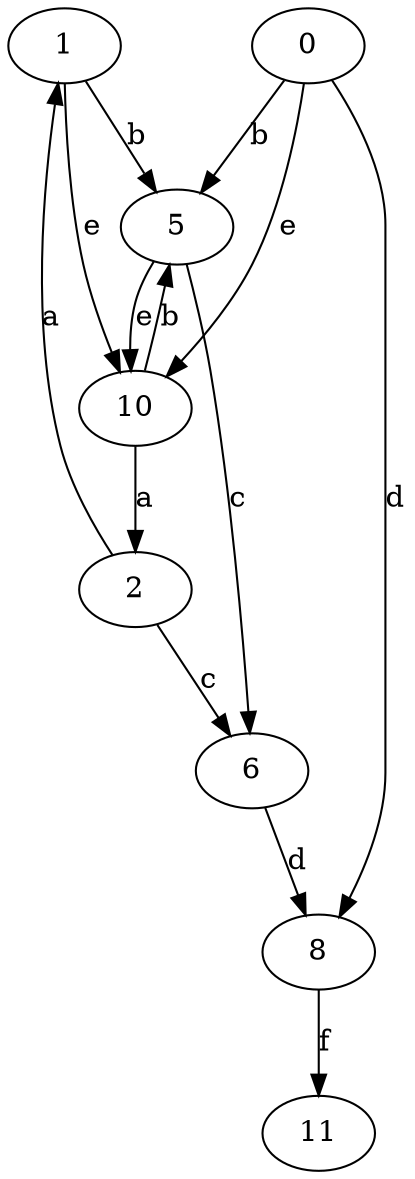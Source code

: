 strict digraph  {
1;
2;
5;
6;
8;
0;
10;
11;
1 -> 5  [label=b];
1 -> 10  [label=e];
2 -> 1  [label=a];
2 -> 6  [label=c];
5 -> 6  [label=c];
5 -> 10  [label=e];
6 -> 8  [label=d];
8 -> 11  [label=f];
0 -> 5  [label=b];
0 -> 8  [label=d];
0 -> 10  [label=e];
10 -> 2  [label=a];
10 -> 5  [label=b];
}
